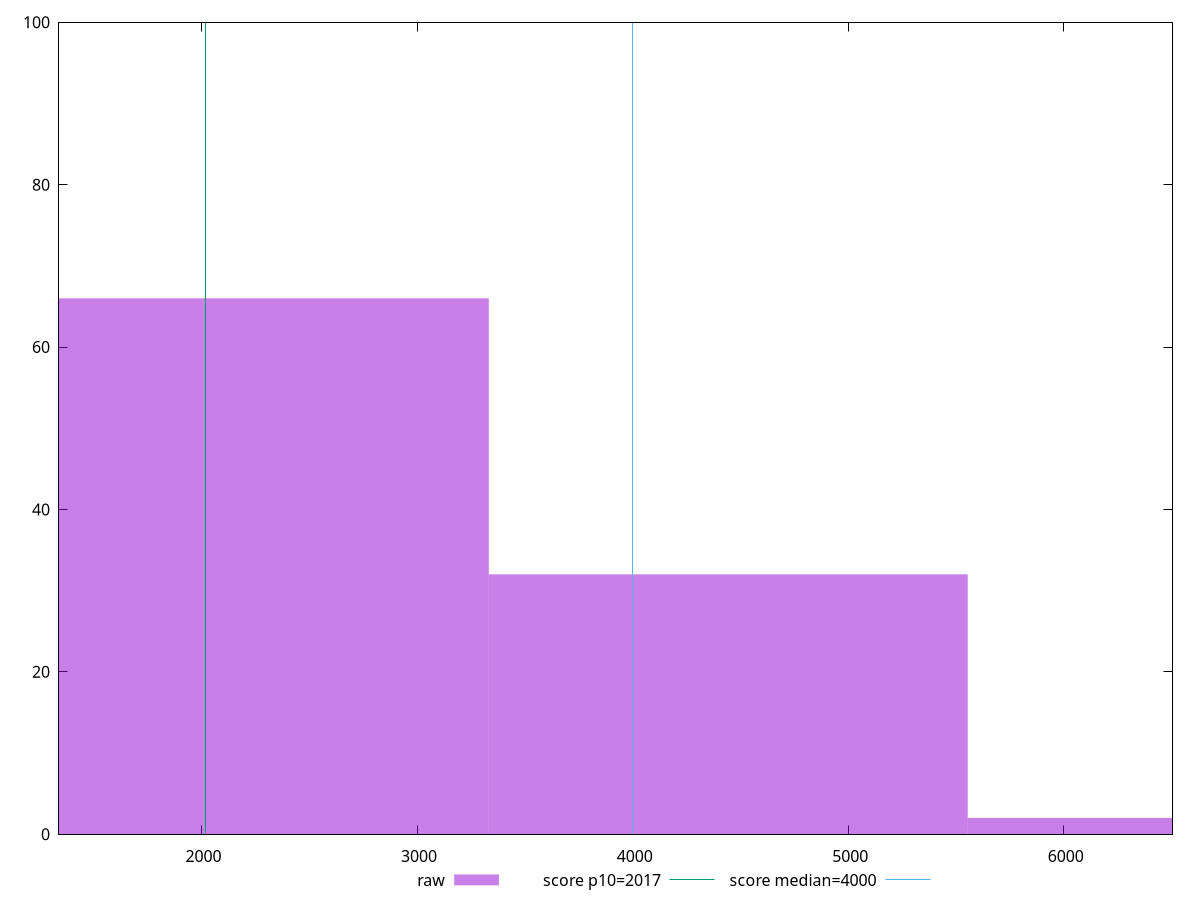 reset

$raw <<EOF
2221.7038930242215 66
4443.407786048443 32
6665.111679072665 2
EOF

set key outside below
set boxwidth 2221.7038930242215
set xrange [1338.8600000000008:6504.179999999997]
set yrange [0:100]
set trange [0:100]
set style fill transparent solid 0.5 noborder

set parametric
set terminal svg size 640, 490 enhanced background rgb 'white'
set output "report_00015_2021-02-09T16-11-33.973Z/mainthread-work-breakdown/samples/pages+cached+noadtech/raw/histogram.svg"

plot $raw title "raw" with boxes, \
     2017,t title "score p10=2017", \
     4000,t title "score median=4000"

reset
